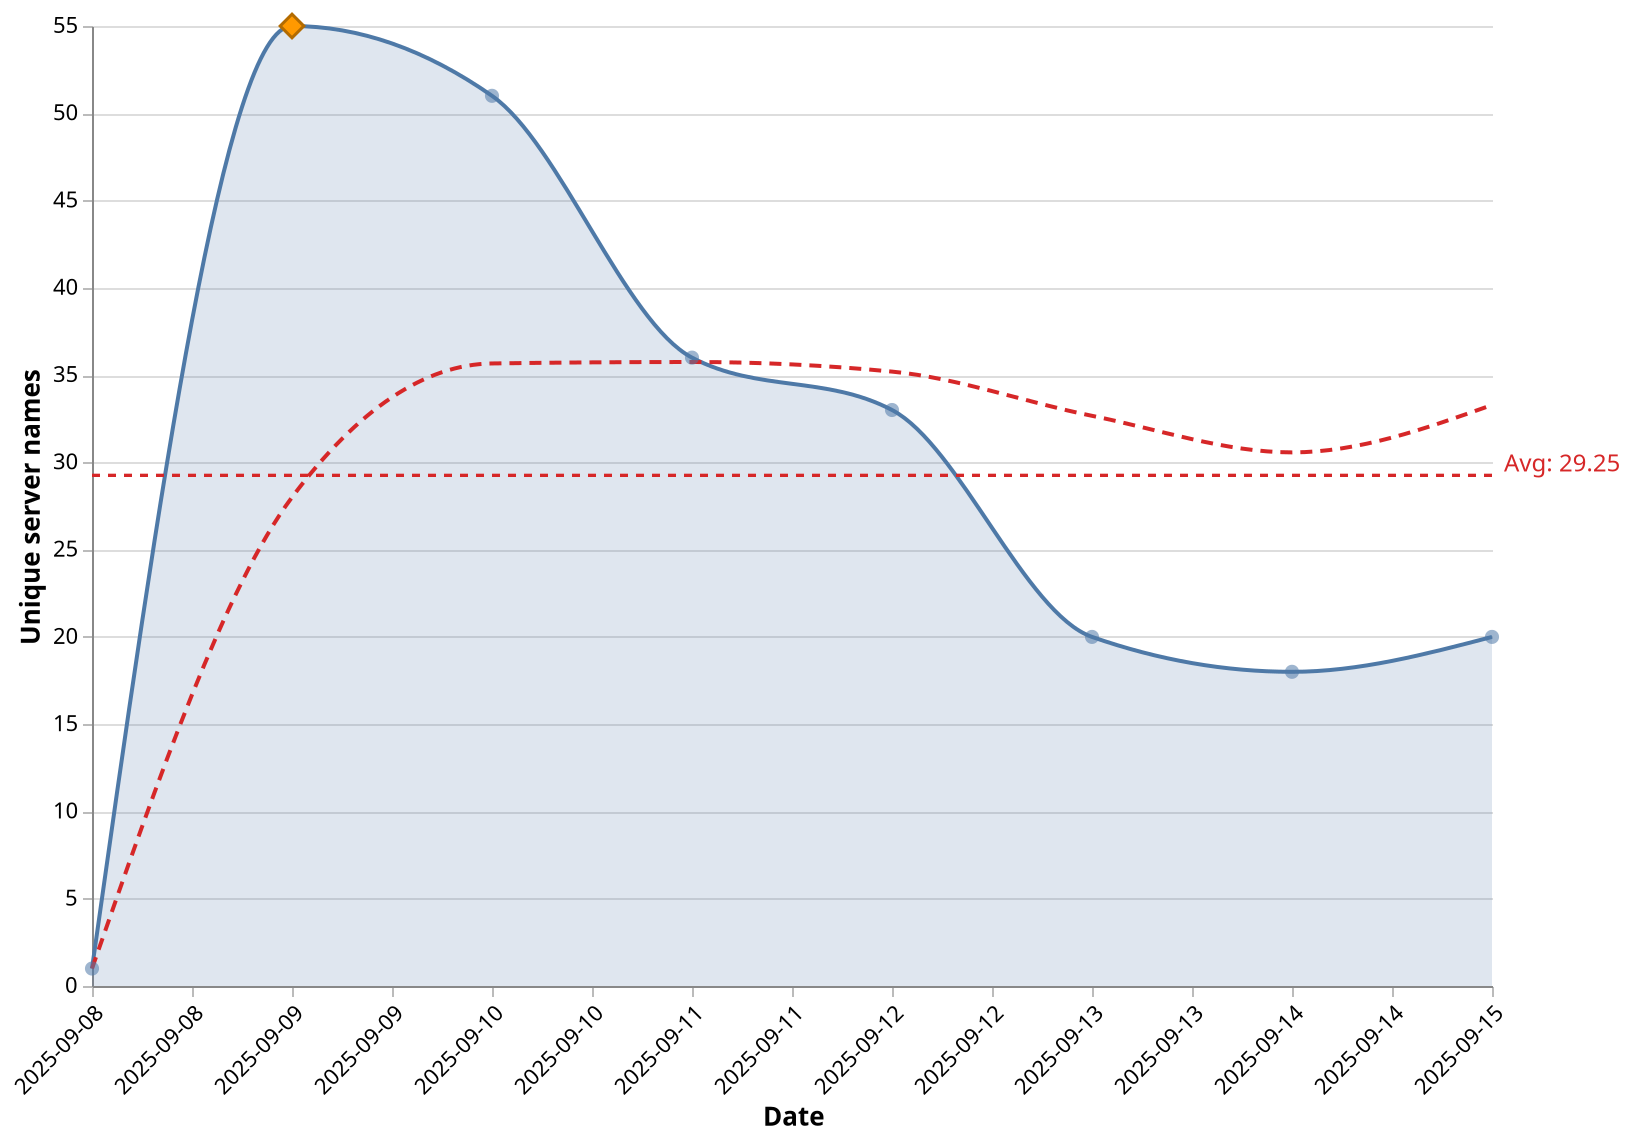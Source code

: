 {
  "$schema": "https://vega.github.io/schema/vega-lite/v5.json",
  "description": "Unique servers published per day (line + 7d moving average)",
  "background": "white",
  "width": 700,
  "height": 480,
  "data": {
    "values": [
      {
        "count": 1,
        "date": "2025-09-08"
      },
      {
        "count": 55,
        "date": "2025-09-09"
      },
      {
        "count": 51,
        "date": "2025-09-10"
      },
      {
        "count": 36,
        "date": "2025-09-11"
      },
      {
        "count": 33,
        "date": "2025-09-12"
      },
      {
        "count": 20,
        "date": "2025-09-13"
      },
      {
        "count": 18,
        "date": "2025-09-14"
      },
      {
        "count": 20,
        "date": "2025-09-15"
      }
    ]
  },
  "transform": [
    {
      "frame": [
        -6,
        0
      ],
      "sort": [
        {
          "field": "date"
        }
      ],
      "window": [
        {
          "op": "mean",
          "as": "ma7",
          "field": "count"
        }
      ]
    },
    {
      "joinaggregate": [
        {
          "op": "argmax",
          "as": "peakRow",
          "field": "count"
        }
      ]
    },
    {
      "window": [
        {
          "as": "rowNumber",
          "op": "row_number"
        }
      ],
      "sort": [
        {
          "field": "date"
        }
      ]
    },
    {
      "joinaggregate": [
        {
          "op": "max",
          "as": "lastRow",
          "field": "rowNumber"
        }
      ]
    },
    {
      "calculate": "datum.rowNumber === datum.lastRow",
      "as": "isLast"
    },
    {
      "calculate": "datum.count === datum.peakRow.count ? true : false",
      "as": "isPeak"
    }
  ],
  "layer": [
    {
      "mark": {
        "interpolate": "monotone",
        "color": "#4e79a7",
        "opacity": 0.18,
        "type": "area"
      },
      "encoding": {
        "x": {
          "axis": {
            "format": "%Y-%m-%d",
            "grid": false,
            "title": "Date",
            "labelAngle": -45
          },
          "type": "temporal",
          "field": "date"
        },
        "y": {
          "axis": {
            "grid": true,
            "title": "Unique server names"
          },
          "type": "quantitative",
          "field": "count"
        }
      }
    },
    {
      "mark": {
        "interpolate": "monotone",
        "stroke": "#4e79a7",
        "strokeWidth": 2,
        "type": "line"
      },
      "encoding": {
        "x": {
          "type": "temporal",
          "field": "date"
        },
        "y": {
          "type": "quantitative",
          "field": "count"
        }
      }
    },
    {
      "mark": {
        "interpolate": "monotone",
        "strokeDash": [
          6,
          4
        ],
        "stroke": "#d62728",
        "strokeWidth": 2,
        "type": "line"
      },
      "encoding": {
        "x": {
          "type": "temporal",
          "field": "date"
        },
        "y": {
          "type": "quantitative",
          "field": "ma7"
        }
      }
    },
    {
      "mark": {
        "size": 50,
        "color": "#4e79a7",
        "filled": true,
        "type": "point"
      },
      "selection": {
        "hover": {
          "empty": "none",
          "nearest": true,
          "on": "mouseover",
          "type": "single"
        }
      },
      "encoding": {
        "tooltip": [
          {
            "title": "Date",
            "type": "temporal",
            "field": "date"
          },
          {
            "title": "Daily unique",
            "type": "quantitative",
            "field": "count"
          },
          {
            "title": "7d avg",
            "type": "quantitative",
            "field": "ma7"
          }
        ],
        "x": {
          "type": "temporal",
          "field": "date"
        },
        "y": {
          "type": "quantitative",
          "field": "count"
        },
        "opacity": {
          "value": 0.55,
          "condition": {
            "selection": "hover",
            "value": 1
          }
        }
      }
    },
    {
      "mark": {
        "color": "#ff9900",
        "strokeWidth": 1.5,
        "shape": "diamond",
        "filled": true,
        "size": 140,
        "type": "point",
        "stroke": "#b36b00"
      },
      "encoding": {
        "opacity": {
          "value": 0,
          "condition": {
            "test": "datum.isPeak == true",
            "value": 1
          }
        },
        "x": {
          "type": "temporal",
          "field": "date"
        },
        "y": {
          "type": "quantitative",
          "field": "count"
        },
        "tooltip": [
          {
            "title": "Peak date",
            "type": "temporal",
            "field": "date"
          },
          {
            "title": "Peak unique count",
            "type": "quantitative",
            "field": "count"
          }
        ]
      }
    },
    {
      "mark": {
        "color": "#d62728",
        "strokeDash": [
          4,
          4
        ],
        "strokeWidth": 1.5,
        "type": "rule"
      },
      "encoding": {
        "y": {
          "datum": 29.25
        }
      }
    },
    {
      "mark": {
        "dy": -6,
        "align": "left",
        "fontSize": 12,
        "color": "#d62728",
        "dx": 6,
        "type": "text"
      },
      "transform": [
        {
          "filter": "datum.isLast == true"
        }
      ],
      "encoding": {
        "text": {
          "value": "Avg: 29.25"
        },
        "x": {
          "type": "temporal",
          "field": "date"
        },
        "y": {
          "datum": 29.25
        }
      }
    }
  ],
  "config": {
    "axis": {
      "labelFontSize": 11,
      "labelFont": "Segoe UI",
      "titleFont": "Segoe UI",
      "domainColor": "#888",
      "tickColor": "#bbb",
      "titleFontSize": 13
    },
    "view": {
      "stroke": "transparent"
    }
  }
}
